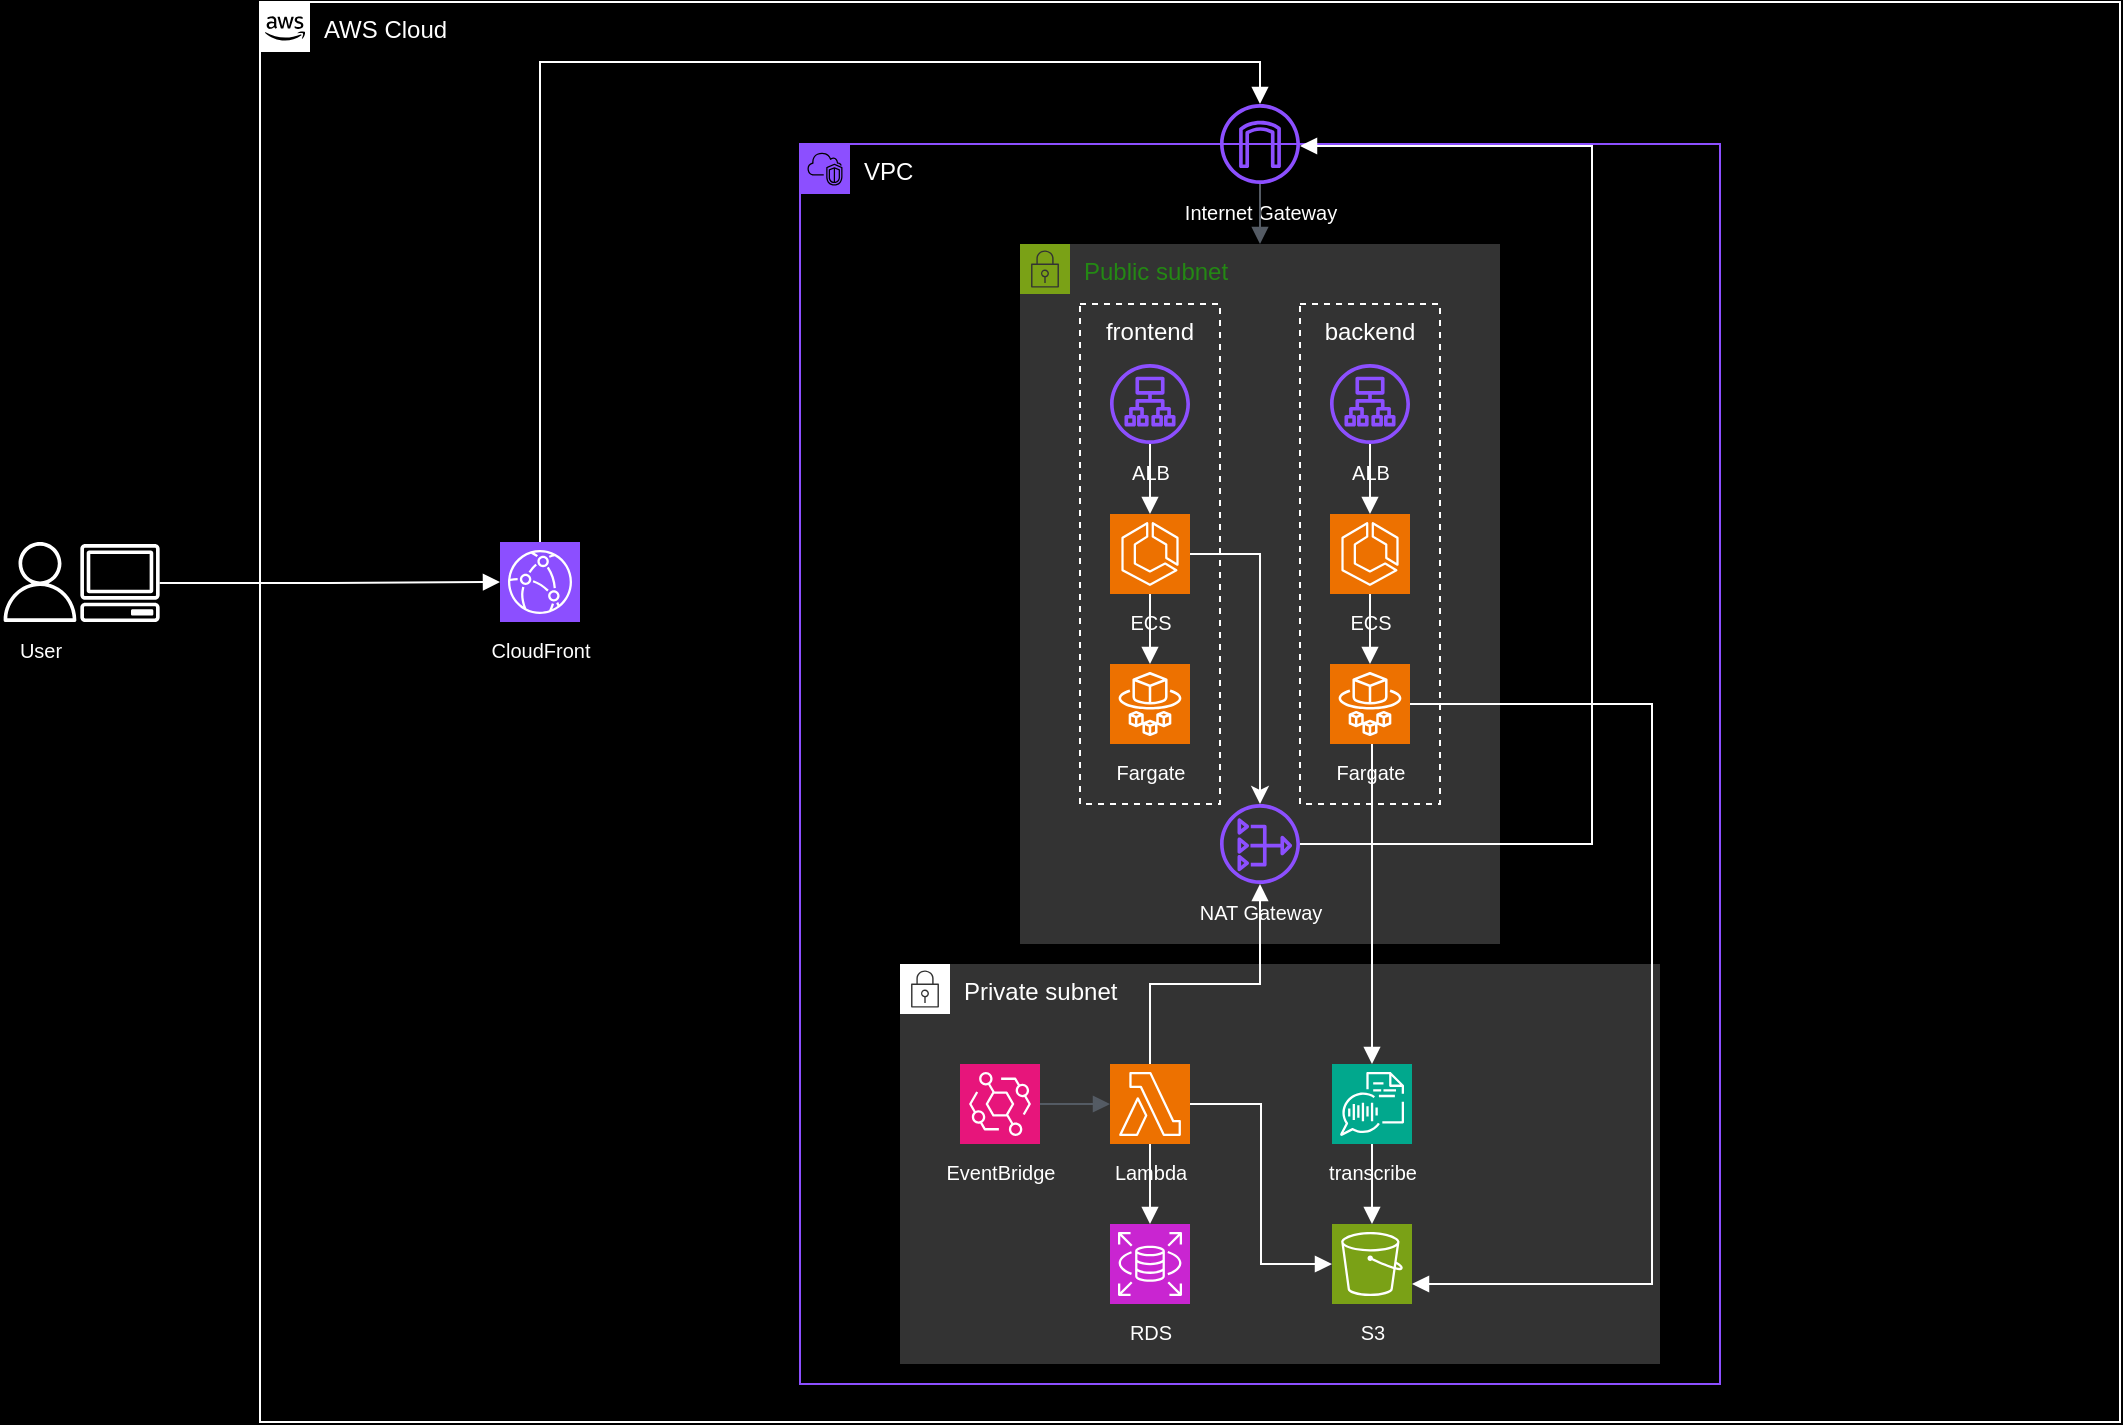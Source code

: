 <mxfile version="24.7.10">
  <diagram name="ページ1" id="_UBgl7khf2Gl9dSoBOvO">
    <mxGraphModel dx="1018" dy="588" grid="1" gridSize="10" guides="1" tooltips="1" connect="1" arrows="1" fold="1" page="1" pageScale="1" pageWidth="1169" pageHeight="827" background="#000000" math="0" shadow="0">
      <root>
        <mxCell id="0" />
        <mxCell id="1" parent="0" />
        <mxCell id="hM_uBPPMbF6WadlX3Jyn-1" value="&lt;font color=&quot;#ffffff&quot;&gt;AWS Cloud&lt;/font&gt;" style="points=[[0,0],[0.25,0],[0.5,0],[0.75,0],[1,0],[1,0.25],[1,0.5],[1,0.75],[1,1],[0.75,1],[0.5,1],[0.25,1],[0,1],[0,0.75],[0,0.5],[0,0.25]];outlineConnect=0;gradientColor=none;html=1;whiteSpace=wrap;fontSize=12;fontStyle=0;container=1;pointerEvents=0;collapsible=0;recursiveResize=0;shape=mxgraph.aws4.group;grIcon=mxgraph.aws4.group_aws_cloud_alt;strokeColor=#FFFFFF;fillColor=none;verticalAlign=top;align=left;spacingLeft=30;fontColor=#232F3E;dashed=0;" vertex="1" parent="1">
          <mxGeometry x="180" y="59" width="930" height="710" as="geometry" />
        </mxCell>
        <mxCell id="hM_uBPPMbF6WadlX3Jyn-11" value="&lt;font color=&quot;#ffffff&quot; style=&quot;font-size: 10px;&quot;&gt;CloudFront&lt;/font&gt;" style="sketch=0;points=[[0,0,0],[0.25,0,0],[0.5,0,0],[0.75,0,0],[1,0,0],[0,1,0],[0.25,1,0],[0.5,1,0],[0.75,1,0],[1,1,0],[0,0.25,0],[0,0.5,0],[0,0.75,0],[1,0.25,0],[1,0.5,0],[1,0.75,0]];outlineConnect=0;fontColor=#232F3E;fillColor=#8C4FFF;strokeColor=#ffffff;dashed=0;verticalLabelPosition=bottom;verticalAlign=top;align=center;html=1;fontSize=12;fontStyle=0;aspect=fixed;shape=mxgraph.aws4.resourceIcon;resIcon=mxgraph.aws4.cloudfront;" vertex="1" parent="hM_uBPPMbF6WadlX3Jyn-1">
          <mxGeometry x="120" y="270" width="40" height="40" as="geometry" />
        </mxCell>
        <mxCell id="hM_uBPPMbF6WadlX3Jyn-26" value="&lt;font color=&quot;#ffffff&quot;&gt;VPC&lt;/font&gt;" style="points=[[0,0],[0.25,0],[0.5,0],[0.75,0],[1,0],[1,0.25],[1,0.5],[1,0.75],[1,1],[0.75,1],[0.5,1],[0.25,1],[0,1],[0,0.75],[0,0.5],[0,0.25]];outlineConnect=0;gradientColor=none;html=1;whiteSpace=wrap;fontSize=12;fontStyle=0;container=1;pointerEvents=0;collapsible=0;recursiveResize=0;shape=mxgraph.aws4.group;grIcon=mxgraph.aws4.group_vpc2;strokeColor=#8C4FFF;fillColor=none;verticalAlign=top;align=left;spacingLeft=30;fontColor=#AAB7B8;dashed=0;" vertex="1" parent="hM_uBPPMbF6WadlX3Jyn-1">
          <mxGeometry x="270" y="71" width="460" height="620" as="geometry" />
        </mxCell>
        <mxCell id="hM_uBPPMbF6WadlX3Jyn-28" value="&lt;font color=&quot;#ffffff&quot;&gt;Private subnet&lt;/font&gt;" style="points=[[0,0],[0.25,0],[0.5,0],[0.75,0],[1,0],[1,0.25],[1,0.5],[1,0.75],[1,1],[0.75,1],[0.5,1],[0.25,1],[0,1],[0,0.75],[0,0.5],[0,0.25]];outlineConnect=0;gradientColor=none;html=1;whiteSpace=wrap;fontSize=12;fontStyle=0;container=1;pointerEvents=0;collapsible=0;recursiveResize=0;shape=mxgraph.aws4.group;grIcon=mxgraph.aws4.group_security_group;grStroke=0;strokeColor=#FFFFFF;fillColor=#333333;verticalAlign=top;align=left;spacingLeft=30;fontColor=#147EBA;dashed=0;" vertex="1" parent="hM_uBPPMbF6WadlX3Jyn-26">
          <mxGeometry x="50" y="410" width="380" height="200" as="geometry" />
        </mxCell>
        <mxCell id="hM_uBPPMbF6WadlX3Jyn-36" value="" style="group" vertex="1" connectable="0" parent="hM_uBPPMbF6WadlX3Jyn-28">
          <mxGeometry x="105" y="50" width="151" height="105" as="geometry" />
        </mxCell>
        <mxCell id="hM_uBPPMbF6WadlX3Jyn-17" value="&lt;font color=&quot;#ffffff&quot; style=&quot;font-size: 10px;&quot;&gt;Lambda&lt;/font&gt;" style="sketch=0;points=[[0,0,0],[0.25,0,0],[0.5,0,0],[0.75,0,0],[1,0,0],[0,1,0],[0.25,1,0],[0.5,1,0],[0.75,1,0],[1,1,0],[0,0.25,0],[0,0.5,0],[0,0.75,0],[1,0.25,0],[1,0.5,0],[1,0.75,0]];outlineConnect=0;fontColor=#232F3E;fillColor=#ED7100;strokeColor=#ffffff;dashed=0;verticalLabelPosition=bottom;verticalAlign=top;align=center;html=1;fontSize=12;fontStyle=0;aspect=fixed;shape=mxgraph.aws4.resourceIcon;resIcon=mxgraph.aws4.lambda;" vertex="1" parent="hM_uBPPMbF6WadlX3Jyn-36">
          <mxGeometry width="40" height="40" as="geometry" />
        </mxCell>
        <mxCell id="hM_uBPPMbF6WadlX3Jyn-5" value="&lt;font color=&quot;#ffffff&quot; style=&quot;font-size: 10px;&quot;&gt;transcribe&lt;/font&gt;" style="sketch=0;points=[[0,0,0],[0.25,0,0],[0.5,0,0],[0.75,0,0],[1,0,0],[0,1,0],[0.25,1,0],[0.5,1,0],[0.75,1,0],[1,1,0],[0,0.25,0],[0,0.5,0],[0,0.75,0],[1,0.25,0],[1,0.5,0],[1,0.75,0]];outlineConnect=0;fontColor=#232F3E;fillColor=#01A88D;strokeColor=#ffffff;dashed=0;verticalLabelPosition=bottom;verticalAlign=top;align=center;html=1;fontSize=12;fontStyle=0;aspect=fixed;shape=mxgraph.aws4.resourceIcon;resIcon=mxgraph.aws4.transcribe;" vertex="1" parent="hM_uBPPMbF6WadlX3Jyn-36">
          <mxGeometry x="111" width="40" height="40" as="geometry" />
        </mxCell>
        <mxCell id="hM_uBPPMbF6WadlX3Jyn-10" value="&lt;font color=&quot;#ffffff&quot; style=&quot;font-size: 10px;&quot;&gt;S3&lt;/font&gt;" style="sketch=0;points=[[0,0,0],[0.25,0,0],[0.5,0,0],[0.75,0,0],[1,0,0],[0,1,0],[0.25,1,0],[0.5,1,0],[0.75,1,0],[1,1,0],[0,0.25,0],[0,0.5,0],[0,0.75,0],[1,0.25,0],[1,0.5,0],[1,0.75,0]];outlineConnect=0;fontColor=#232F3E;fillColor=#7AA116;strokeColor=#ffffff;dashed=0;verticalLabelPosition=bottom;verticalAlign=top;align=center;html=1;fontSize=12;fontStyle=0;aspect=fixed;shape=mxgraph.aws4.resourceIcon;resIcon=mxgraph.aws4.s3;" vertex="1" parent="hM_uBPPMbF6WadlX3Jyn-36">
          <mxGeometry x="111" y="80" width="40" height="40" as="geometry" />
        </mxCell>
        <mxCell id="hM_uBPPMbF6WadlX3Jyn-55" value="" style="edgeStyle=orthogonalEdgeStyle;html=1;endArrow=block;elbow=vertical;startArrow=none;endFill=1;strokeColor=#FFFFFF;rounded=0;exitX=0.5;exitY=1;exitDx=0;exitDy=0;exitPerimeter=0;" edge="1" parent="hM_uBPPMbF6WadlX3Jyn-36" source="hM_uBPPMbF6WadlX3Jyn-17" target="hM_uBPPMbF6WadlX3Jyn-60">
          <mxGeometry width="100" relative="1" as="geometry">
            <mxPoint x="321" y="-20" as="sourcePoint" />
            <mxPoint x="20" y="60" as="targetPoint" />
          </mxGeometry>
        </mxCell>
        <mxCell id="hM_uBPPMbF6WadlX3Jyn-54" value="" style="edgeStyle=orthogonalEdgeStyle;html=1;endArrow=block;elbow=vertical;startArrow=none;endFill=1;strokeColor=#FFFFFF;rounded=0;" edge="1" parent="hM_uBPPMbF6WadlX3Jyn-36" source="hM_uBPPMbF6WadlX3Jyn-5" target="hM_uBPPMbF6WadlX3Jyn-10">
          <mxGeometry width="100" relative="1" as="geometry">
            <mxPoint x="321" y="50" as="sourcePoint" />
            <mxPoint x="321" y="80" as="targetPoint" />
          </mxGeometry>
        </mxCell>
        <mxCell id="hM_uBPPMbF6WadlX3Jyn-58" value="" style="edgeStyle=orthogonalEdgeStyle;html=1;endArrow=block;elbow=vertical;startArrow=none;endFill=1;strokeColor=#FFFFFF;rounded=0;entryX=0;entryY=0.5;entryDx=0;entryDy=0;entryPerimeter=0;" edge="1" parent="hM_uBPPMbF6WadlX3Jyn-36" source="hM_uBPPMbF6WadlX3Jyn-17" target="hM_uBPPMbF6WadlX3Jyn-10">
          <mxGeometry width="100" relative="1" as="geometry">
            <mxPoint x="331" y="-10" as="sourcePoint" />
            <mxPoint x="331" y="20" as="targetPoint" />
          </mxGeometry>
        </mxCell>
        <mxCell id="hM_uBPPMbF6WadlX3Jyn-60" value="&lt;font color=&quot;#ffffff&quot; style=&quot;font-size: 10px;&quot;&gt;RDS&lt;/font&gt;" style="sketch=0;points=[[0,0,0],[0.25,0,0],[0.5,0,0],[0.75,0,0],[1,0,0],[0,1,0],[0.25,1,0],[0.5,1,0],[0.75,1,0],[1,1,0],[0,0.25,0],[0,0.5,0],[0,0.75,0],[1,0.25,0],[1,0.5,0],[1,0.75,0]];outlineConnect=0;fontColor=#232F3E;fillColor=#C925D1;strokeColor=#ffffff;dashed=0;verticalLabelPosition=bottom;verticalAlign=top;align=center;html=1;fontSize=12;fontStyle=0;aspect=fixed;shape=mxgraph.aws4.resourceIcon;resIcon=mxgraph.aws4.rds;" vertex="1" parent="hM_uBPPMbF6WadlX3Jyn-36">
          <mxGeometry y="80" width="40" height="40" as="geometry" />
        </mxCell>
        <mxCell id="hM_uBPPMbF6WadlX3Jyn-59" value="&lt;font color=&quot;#ffffff&quot; style=&quot;font-size: 10px;&quot;&gt;EventBridge&lt;/font&gt;" style="sketch=0;points=[[0,0,0],[0.25,0,0],[0.5,0,0],[0.75,0,0],[1,0,0],[0,1,0],[0.25,1,0],[0.5,1,0],[0.75,1,0],[1,1,0],[0,0.25,0],[0,0.5,0],[0,0.75,0],[1,0.25,0],[1,0.5,0],[1,0.75,0]];outlineConnect=0;fontColor=#232F3E;fillColor=#E7157B;strokeColor=#ffffff;dashed=0;verticalLabelPosition=bottom;verticalAlign=top;align=center;html=1;fontSize=12;fontStyle=0;aspect=fixed;shape=mxgraph.aws4.resourceIcon;resIcon=mxgraph.aws4.eventbridge;" vertex="1" parent="hM_uBPPMbF6WadlX3Jyn-28">
          <mxGeometry x="30" y="50" width="40" height="40" as="geometry" />
        </mxCell>
        <mxCell id="hM_uBPPMbF6WadlX3Jyn-56" value="" style="edgeStyle=orthogonalEdgeStyle;html=1;endArrow=block;elbow=vertical;startArrow=none;endFill=1;strokeColor=#545B64;rounded=0;" edge="1" parent="hM_uBPPMbF6WadlX3Jyn-28" source="hM_uBPPMbF6WadlX3Jyn-59" target="hM_uBPPMbF6WadlX3Jyn-17">
          <mxGeometry width="100" relative="1" as="geometry">
            <mxPoint x="436" y="-90" as="sourcePoint" />
            <mxPoint x="436" y="-60" as="targetPoint" />
          </mxGeometry>
        </mxCell>
        <mxCell id="hM_uBPPMbF6WadlX3Jyn-27" value="Public subnet" style="points=[[0,0],[0.25,0],[0.5,0],[0.75,0],[1,0],[1,0.25],[1,0.5],[1,0.75],[1,1],[0.75,1],[0.5,1],[0.25,1],[0,1],[0,0.75],[0,0.5],[0,0.25]];outlineConnect=0;gradientColor=none;html=1;whiteSpace=wrap;fontSize=12;fontStyle=0;container=1;pointerEvents=0;collapsible=0;recursiveResize=0;shape=mxgraph.aws4.group;grIcon=mxgraph.aws4.group_security_group;grStroke=0;strokeColor=#7AA116;fillColor=#333333;verticalAlign=top;align=left;spacingLeft=30;fontColor=#248814;dashed=0;" vertex="1" parent="hM_uBPPMbF6WadlX3Jyn-26">
          <mxGeometry x="110" y="50" width="240" height="350" as="geometry" />
        </mxCell>
        <mxCell id="hM_uBPPMbF6WadlX3Jyn-40" value="&lt;font color=&quot;#ffffff&quot;&gt;frontend&lt;/font&gt;" style="fillColor=none;strokeColor=#FFFFFF;dashed=1;verticalAlign=top;fontStyle=0;fontColor=#5A6C86;whiteSpace=wrap;html=1;" vertex="1" parent="hM_uBPPMbF6WadlX3Jyn-27">
          <mxGeometry x="30" y="30" width="70" height="250" as="geometry" />
        </mxCell>
        <mxCell id="hM_uBPPMbF6WadlX3Jyn-42" value="&lt;font color=&quot;#ffffff&quot;&gt;backend&lt;/font&gt;" style="fillColor=none;strokeColor=#FFFFFF;dashed=1;verticalAlign=top;fontStyle=0;fontColor=#5A6C86;whiteSpace=wrap;html=1;" vertex="1" parent="hM_uBPPMbF6WadlX3Jyn-27">
          <mxGeometry x="140" y="30" width="70" height="250" as="geometry" />
        </mxCell>
        <mxCell id="hM_uBPPMbF6WadlX3Jyn-33" value="" style="group" vertex="1" connectable="0" parent="hM_uBPPMbF6WadlX3Jyn-27">
          <mxGeometry x="45" y="60" width="150" height="210" as="geometry" />
        </mxCell>
        <mxCell id="hM_uBPPMbF6WadlX3Jyn-12" value="&lt;font color=&quot;#ffffff&quot; style=&quot;font-size: 10px;&quot;&gt;ALB&lt;/font&gt;" style="sketch=0;outlineConnect=0;fontColor=#232F3E;gradientColor=none;fillColor=#8C4FFF;strokeColor=none;dashed=0;verticalLabelPosition=bottom;verticalAlign=top;align=center;html=1;fontSize=12;fontStyle=0;aspect=fixed;pointerEvents=1;shape=mxgraph.aws4.application_load_balancer;" vertex="1" parent="hM_uBPPMbF6WadlX3Jyn-33">
          <mxGeometry width="40" height="40" as="geometry" />
        </mxCell>
        <mxCell id="hM_uBPPMbF6WadlX3Jyn-14" value="&lt;font color=&quot;#ffffff&quot; style=&quot;font-size: 10px;&quot;&gt;Fargate&lt;/font&gt;" style="sketch=0;points=[[0,0,0],[0.25,0,0],[0.5,0,0],[0.75,0,0],[1,0,0],[0,1,0],[0.25,1,0],[0.5,1,0],[0.75,1,0],[1,1,0],[0,0.25,0],[0,0.5,0],[0,0.75,0],[1,0.25,0],[1,0.5,0],[1,0.75,0]];outlineConnect=0;fontColor=#232F3E;fillColor=#ED7100;strokeColor=#ffffff;dashed=0;verticalLabelPosition=bottom;verticalAlign=top;align=center;html=1;fontSize=12;fontStyle=0;aspect=fixed;shape=mxgraph.aws4.resourceIcon;resIcon=mxgraph.aws4.fargate;" vertex="1" parent="hM_uBPPMbF6WadlX3Jyn-33">
          <mxGeometry y="150" width="40" height="40" as="geometry" />
        </mxCell>
        <mxCell id="hM_uBPPMbF6WadlX3Jyn-21" value="&lt;font color=&quot;#ffffff&quot; style=&quot;font-size: 10px;&quot;&gt;ALB&lt;/font&gt;" style="sketch=0;outlineConnect=0;fontColor=#232F3E;gradientColor=none;fillColor=#8C4FFF;strokeColor=none;dashed=0;verticalLabelPosition=bottom;verticalAlign=top;align=center;html=1;fontSize=12;fontStyle=0;aspect=fixed;pointerEvents=1;shape=mxgraph.aws4.application_load_balancer;" vertex="1" parent="hM_uBPPMbF6WadlX3Jyn-33">
          <mxGeometry x="110" width="40" height="40" as="geometry" />
        </mxCell>
        <mxCell id="hM_uBPPMbF6WadlX3Jyn-24" value="&lt;font color=&quot;#ffffff&quot; style=&quot;font-size: 10px;&quot;&gt;Fargate&lt;/font&gt;" style="sketch=0;points=[[0,0,0],[0.25,0,0],[0.5,0,0],[0.75,0,0],[1,0,0],[0,1,0],[0.25,1,0],[0.5,1,0],[0.75,1,0],[1,1,0],[0,0.25,0],[0,0.5,0],[0,0.75,0],[1,0.25,0],[1,0.5,0],[1,0.75,0]];outlineConnect=0;fontColor=#232F3E;fillColor=#ED7100;strokeColor=#ffffff;dashed=0;verticalLabelPosition=bottom;verticalAlign=top;align=center;html=1;fontSize=12;fontStyle=0;aspect=fixed;shape=mxgraph.aws4.resourceIcon;resIcon=mxgraph.aws4.fargate;" vertex="1" parent="hM_uBPPMbF6WadlX3Jyn-33">
          <mxGeometry x="110" y="150" width="40" height="40" as="geometry" />
        </mxCell>
        <mxCell id="hM_uBPPMbF6WadlX3Jyn-29" value="&lt;font color=&quot;#ffffff&quot; style=&quot;font-size: 10px;&quot;&gt;NAT Gateway&lt;/font&gt;" style="sketch=0;outlineConnect=0;fontColor=#232F3E;gradientColor=none;fillColor=#8C4FFF;strokeColor=none;dashed=0;verticalLabelPosition=bottom;verticalAlign=top;align=center;html=1;fontSize=12;fontStyle=0;aspect=fixed;pointerEvents=1;shape=mxgraph.aws4.nat_gateway;" vertex="1" parent="hM_uBPPMbF6WadlX3Jyn-27">
          <mxGeometry x="100" y="280" width="40" height="40" as="geometry" />
        </mxCell>
        <mxCell id="hM_uBPPMbF6WadlX3Jyn-68" value="" style="edgeStyle=orthogonalEdgeStyle;rounded=0;orthogonalLoop=1;jettySize=auto;html=1;strokeColor=#FFFFFF;" edge="1" parent="hM_uBPPMbF6WadlX3Jyn-27" source="hM_uBPPMbF6WadlX3Jyn-13" target="hM_uBPPMbF6WadlX3Jyn-29">
          <mxGeometry relative="1" as="geometry" />
        </mxCell>
        <mxCell id="hM_uBPPMbF6WadlX3Jyn-13" value="&lt;font color=&quot;#ffffff&quot; style=&quot;font-size: 10px;&quot;&gt;ECS&lt;/font&gt;" style="sketch=0;points=[[0,0,0],[0.25,0,0],[0.5,0,0],[0.75,0,0],[1,0,0],[0,1,0],[0.25,1,0],[0.5,1,0],[0.75,1,0],[1,1,0],[0,0.25,0],[0,0.5,0],[0,0.75,0],[1,0.25,0],[1,0.5,0],[1,0.75,0]];outlineConnect=0;fontColor=#232F3E;fillColor=#ED7100;strokeColor=#ffffff;dashed=0;verticalLabelPosition=bottom;verticalAlign=top;align=center;html=1;fontSize=12;fontStyle=0;aspect=fixed;shape=mxgraph.aws4.resourceIcon;resIcon=mxgraph.aws4.ecs;" vertex="1" parent="hM_uBPPMbF6WadlX3Jyn-27">
          <mxGeometry x="45" y="135" width="40" height="40" as="geometry" />
        </mxCell>
        <mxCell id="hM_uBPPMbF6WadlX3Jyn-46" value="" style="edgeStyle=orthogonalEdgeStyle;html=1;endArrow=block;elbow=vertical;startArrow=none;endFill=1;strokeColor=#FFFFFF;rounded=0;" edge="1" parent="hM_uBPPMbF6WadlX3Jyn-27" source="hM_uBPPMbF6WadlX3Jyn-12" target="hM_uBPPMbF6WadlX3Jyn-13">
          <mxGeometry width="100" relative="1" as="geometry">
            <mxPoint x="130" y="-20" as="sourcePoint" />
            <mxPoint x="130" y="10" as="targetPoint" />
          </mxGeometry>
        </mxCell>
        <mxCell id="hM_uBPPMbF6WadlX3Jyn-48" value="" style="edgeStyle=orthogonalEdgeStyle;html=1;endArrow=block;elbow=vertical;startArrow=none;endFill=1;strokeColor=#FFFFFF;rounded=0;" edge="1" parent="hM_uBPPMbF6WadlX3Jyn-27" source="hM_uBPPMbF6WadlX3Jyn-13" target="hM_uBPPMbF6WadlX3Jyn-14">
          <mxGeometry width="100" relative="1" as="geometry">
            <mxPoint x="306" y="150" as="sourcePoint" />
            <mxPoint x="306" y="180" as="targetPoint" />
          </mxGeometry>
        </mxCell>
        <mxCell id="hM_uBPPMbF6WadlX3Jyn-23" value="&lt;font color=&quot;#ffffff&quot; style=&quot;font-size: 10px;&quot;&gt;ECS&lt;/font&gt;" style="sketch=0;points=[[0,0,0],[0.25,0,0],[0.5,0,0],[0.75,0,0],[1,0,0],[0,1,0],[0.25,1,0],[0.5,1,0],[0.75,1,0],[1,1,0],[0,0.25,0],[0,0.5,0],[0,0.75,0],[1,0.25,0],[1,0.5,0],[1,0.75,0]];outlineConnect=0;fontColor=#232F3E;fillColor=#ED7100;strokeColor=#ffffff;dashed=0;verticalLabelPosition=bottom;verticalAlign=top;align=center;html=1;fontSize=12;fontStyle=0;aspect=fixed;shape=mxgraph.aws4.resourceIcon;resIcon=mxgraph.aws4.ecs;" vertex="1" parent="hM_uBPPMbF6WadlX3Jyn-27">
          <mxGeometry x="155" y="135" width="40" height="40" as="geometry" />
        </mxCell>
        <mxCell id="hM_uBPPMbF6WadlX3Jyn-49" value="" style="edgeStyle=orthogonalEdgeStyle;html=1;endArrow=block;elbow=vertical;startArrow=none;endFill=1;strokeColor=#FFFFFF;rounded=0;" edge="1" parent="hM_uBPPMbF6WadlX3Jyn-27" source="hM_uBPPMbF6WadlX3Jyn-21" target="hM_uBPPMbF6WadlX3Jyn-23">
          <mxGeometry width="100" relative="1" as="geometry">
            <mxPoint x="196" y="80" as="sourcePoint" />
            <mxPoint x="392" y="320" as="targetPoint" />
          </mxGeometry>
        </mxCell>
        <mxCell id="hM_uBPPMbF6WadlX3Jyn-50" value="" style="edgeStyle=orthogonalEdgeStyle;html=1;endArrow=block;elbow=vertical;startArrow=none;endFill=1;strokeColor=#FFFFFF;rounded=0;" edge="1" parent="hM_uBPPMbF6WadlX3Jyn-27" source="hM_uBPPMbF6WadlX3Jyn-23" target="hM_uBPPMbF6WadlX3Jyn-24">
          <mxGeometry width="100" relative="1" as="geometry">
            <mxPoint x="326" y="170" as="sourcePoint" />
            <mxPoint x="326" y="200" as="targetPoint" />
          </mxGeometry>
        </mxCell>
        <mxCell id="hM_uBPPMbF6WadlX3Jyn-30" value="&lt;font color=&quot;#ffffff&quot; style=&quot;font-size: 10px;&quot;&gt;Internet Gateway&lt;/font&gt;" style="sketch=0;outlineConnect=0;fontColor=#232F3E;gradientColor=none;fillColor=#8C4FFF;strokeColor=none;dashed=0;verticalLabelPosition=bottom;verticalAlign=top;align=center;html=1;fontSize=12;fontStyle=0;aspect=fixed;pointerEvents=1;shape=mxgraph.aws4.internet_gateway;" vertex="1" parent="hM_uBPPMbF6WadlX3Jyn-26">
          <mxGeometry x="210" y="-20" width="40" height="40" as="geometry" />
        </mxCell>
        <mxCell id="hM_uBPPMbF6WadlX3Jyn-43" value="" style="edgeStyle=orthogonalEdgeStyle;html=1;endArrow=block;elbow=vertical;startArrow=none;endFill=1;strokeColor=#545B64;rounded=0;entryX=0.5;entryY=0;entryDx=0;entryDy=0;" edge="1" parent="hM_uBPPMbF6WadlX3Jyn-26" source="hM_uBPPMbF6WadlX3Jyn-30" target="hM_uBPPMbF6WadlX3Jyn-27">
          <mxGeometry width="100" relative="1" as="geometry">
            <mxPoint x="386" y="80" as="sourcePoint" />
            <mxPoint x="230" y="40" as="targetPoint" />
          </mxGeometry>
        </mxCell>
        <mxCell id="hM_uBPPMbF6WadlX3Jyn-51" value="" style="edgeStyle=orthogonalEdgeStyle;html=1;endArrow=block;elbow=vertical;startArrow=none;endFill=1;strokeColor=#FFFFFF;rounded=0;" edge="1" parent="hM_uBPPMbF6WadlX3Jyn-26" source="hM_uBPPMbF6WadlX3Jyn-29" target="hM_uBPPMbF6WadlX3Jyn-30">
          <mxGeometry width="100" relative="1" as="geometry">
            <mxPoint x="446" y="230" as="sourcePoint" />
            <mxPoint x="446" y="260" as="targetPoint" />
            <Array as="points">
              <mxPoint x="396" y="350" />
              <mxPoint x="396" y="1" />
            </Array>
          </mxGeometry>
        </mxCell>
        <mxCell id="hM_uBPPMbF6WadlX3Jyn-52" value="" style="edgeStyle=orthogonalEdgeStyle;html=1;endArrow=block;elbow=vertical;startArrow=none;endFill=1;strokeColor=#FFFFFF;rounded=0;" edge="1" parent="hM_uBPPMbF6WadlX3Jyn-26" source="hM_uBPPMbF6WadlX3Jyn-17" target="hM_uBPPMbF6WadlX3Jyn-29">
          <mxGeometry width="100" relative="1" as="geometry">
            <mxPoint x="456" y="240" as="sourcePoint" />
            <mxPoint x="456" y="270" as="targetPoint" />
            <Array as="points">
              <mxPoint x="175" y="420" />
              <mxPoint x="230" y="420" />
            </Array>
          </mxGeometry>
        </mxCell>
        <mxCell id="hM_uBPPMbF6WadlX3Jyn-64" value="" style="edgeStyle=orthogonalEdgeStyle;html=1;endArrow=block;elbow=vertical;startArrow=none;endFill=1;strokeColor=#FFFFFF;rounded=0;exitX=1;exitY=0.5;exitDx=0;exitDy=0;exitPerimeter=0;" edge="1" parent="hM_uBPPMbF6WadlX3Jyn-26" source="hM_uBPPMbF6WadlX3Jyn-24" target="hM_uBPPMbF6WadlX3Jyn-10">
          <mxGeometry width="100" relative="1" as="geometry">
            <mxPoint x="336.0" y="290" as="sourcePoint" />
            <mxPoint x="337" y="580" as="targetPoint" />
            <Array as="points">
              <mxPoint x="426" y="280" />
              <mxPoint x="426" y="570" />
            </Array>
          </mxGeometry>
        </mxCell>
        <mxCell id="hM_uBPPMbF6WadlX3Jyn-72" value="" style="edgeStyle=orthogonalEdgeStyle;html=1;endArrow=block;elbow=vertical;startArrow=none;endFill=1;strokeColor=#FFFFFF;rounded=0;" edge="1" parent="hM_uBPPMbF6WadlX3Jyn-26" source="hM_uBPPMbF6WadlX3Jyn-24" target="hM_uBPPMbF6WadlX3Jyn-5">
          <mxGeometry width="100" relative="1" as="geometry">
            <mxPoint x="380" y="462.5" as="sourcePoint" />
            <mxPoint x="380" y="497.5" as="targetPoint" />
            <Array as="points">
              <mxPoint x="286" y="350" />
              <mxPoint x="286" y="350" />
            </Array>
          </mxGeometry>
        </mxCell>
        <mxCell id="hM_uBPPMbF6WadlX3Jyn-39" value="" style="edgeStyle=orthogonalEdgeStyle;html=1;endArrow=block;elbow=vertical;startArrow=none;endFill=1;strokeColor=#FFFFFF;rounded=0;exitX=0.5;exitY=0;exitDx=0;exitDy=0;exitPerimeter=0;" edge="1" parent="hM_uBPPMbF6WadlX3Jyn-1" source="hM_uBPPMbF6WadlX3Jyn-11" target="hM_uBPPMbF6WadlX3Jyn-30">
          <mxGeometry width="100" relative="1" as="geometry">
            <mxPoint x="-224.28" y="50.44" as="sourcePoint" />
            <mxPoint x="90" y="-140.0" as="targetPoint" />
            <Array as="points">
              <mxPoint x="140" y="30" />
              <mxPoint x="500" y="30" />
            </Array>
          </mxGeometry>
        </mxCell>
        <mxCell id="hM_uBPPMbF6WadlX3Jyn-37" value="" style="group;fontColor=#FFFFFF;" vertex="1" connectable="0" parent="1">
          <mxGeometry x="50" y="329" width="80" height="40" as="geometry" />
        </mxCell>
        <mxCell id="hM_uBPPMbF6WadlX3Jyn-19" value="&lt;font color=&quot;#ffffff&quot; style=&quot;font-size: 10px;&quot;&gt;User&lt;/font&gt;" style="sketch=0;outlineConnect=0;fontColor=#232F3E;gradientColor=none;fillColor=#FFFFFF;strokeColor=none;dashed=0;verticalLabelPosition=bottom;verticalAlign=top;align=center;html=1;fontSize=12;fontStyle=0;aspect=fixed;pointerEvents=1;shape=mxgraph.aws4.user;" vertex="1" parent="hM_uBPPMbF6WadlX3Jyn-37">
          <mxGeometry width="40" height="40" as="geometry" />
        </mxCell>
        <mxCell id="hM_uBPPMbF6WadlX3Jyn-20" value="" style="sketch=0;outlineConnect=0;fontColor=#232F3E;gradientColor=none;fillColor=#FFFFFF;strokeColor=none;dashed=0;verticalLabelPosition=bottom;verticalAlign=top;align=center;html=1;fontSize=12;fontStyle=0;aspect=fixed;pointerEvents=1;shape=mxgraph.aws4.client;" vertex="1" parent="hM_uBPPMbF6WadlX3Jyn-37">
          <mxGeometry x="40" y="1.03" width="40" height="38.97" as="geometry" />
        </mxCell>
        <mxCell id="hM_uBPPMbF6WadlX3Jyn-53" value="" style="edgeStyle=orthogonalEdgeStyle;html=1;endArrow=block;elbow=vertical;startArrow=none;endFill=1;strokeColor=#FFFFFF;rounded=0;entryX=0;entryY=0.5;entryDx=0;entryDy=0;entryPerimeter=0;" edge="1" parent="1" source="hM_uBPPMbF6WadlX3Jyn-20" target="hM_uBPPMbF6WadlX3Jyn-11">
          <mxGeometry width="100" relative="1" as="geometry">
            <mxPoint x="760" y="360" as="sourcePoint" />
            <mxPoint x="760" y="390" as="targetPoint" />
          </mxGeometry>
        </mxCell>
      </root>
    </mxGraphModel>
  </diagram>
</mxfile>
